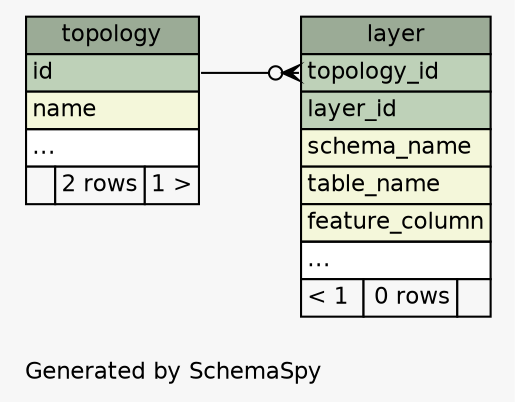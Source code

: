 // dot 2.38.0 on Mac OS X 10.10.1
// SchemaSpy rev 590
digraph "compactRelationshipsDiagram" {
  graph [
    rankdir="RL"
    bgcolor="#f7f7f7"
    label="\nGenerated by SchemaSpy"
    labeljust="l"
    nodesep="0.18"
    ranksep="0.46"
    fontname="Helvetica"
    fontsize="11"
  ];
  node [
    fontname="Helvetica"
    fontsize="11"
    shape="plaintext"
  ];
  edge [
    arrowsize="0.8"
  ];
  "layer" [
    label=<
    <TABLE BORDER="0" CELLBORDER="1" CELLSPACING="0" BGCOLOR="#ffffff">
      <TR><TD COLSPAN="3" BGCOLOR="#9bab96" ALIGN="CENTER">layer</TD></TR>
      <TR><TD PORT="topology_id" COLSPAN="3" BGCOLOR="#bed1b8" ALIGN="LEFT">topology_id</TD></TR>
      <TR><TD PORT="layer_id" COLSPAN="3" BGCOLOR="#bed1b8" ALIGN="LEFT">layer_id</TD></TR>
      <TR><TD PORT="schema_name" COLSPAN="3" BGCOLOR="#f4f7da" ALIGN="LEFT">schema_name</TD></TR>
      <TR><TD PORT="table_name" COLSPAN="3" BGCOLOR="#f4f7da" ALIGN="LEFT">table_name</TD></TR>
      <TR><TD PORT="feature_column" COLSPAN="3" BGCOLOR="#f4f7da" ALIGN="LEFT">feature_column</TD></TR>
      <TR><TD PORT="elipses" COLSPAN="3" ALIGN="LEFT">...</TD></TR>
      <TR><TD ALIGN="LEFT" BGCOLOR="#f7f7f7">&lt; 1</TD><TD ALIGN="RIGHT" BGCOLOR="#f7f7f7">0 rows</TD><TD ALIGN="RIGHT" BGCOLOR="#f7f7f7">  </TD></TR>
    </TABLE>>
    URL="tables/layer.html"
    tooltip="layer"
  ];
  "topology" [
    label=<
    <TABLE BORDER="0" CELLBORDER="1" CELLSPACING="0" BGCOLOR="#ffffff">
      <TR><TD COLSPAN="3" BGCOLOR="#9bab96" ALIGN="CENTER">topology</TD></TR>
      <TR><TD PORT="id" COLSPAN="3" BGCOLOR="#bed1b8" ALIGN="LEFT">id</TD></TR>
      <TR><TD PORT="name" COLSPAN="3" BGCOLOR="#f4f7da" ALIGN="LEFT">name</TD></TR>
      <TR><TD PORT="elipses" COLSPAN="3" ALIGN="LEFT">...</TD></TR>
      <TR><TD ALIGN="LEFT" BGCOLOR="#f7f7f7">  </TD><TD ALIGN="RIGHT" BGCOLOR="#f7f7f7">2 rows</TD><TD ALIGN="RIGHT" BGCOLOR="#f7f7f7">1 &gt;</TD></TR>
    </TABLE>>
    URL="tables/topology.html"
    tooltip="topology"
  ];
  "layer":"topology_id":w -> "topology":"id":e [arrowhead=none dir=back arrowtail=crowodot];
}
